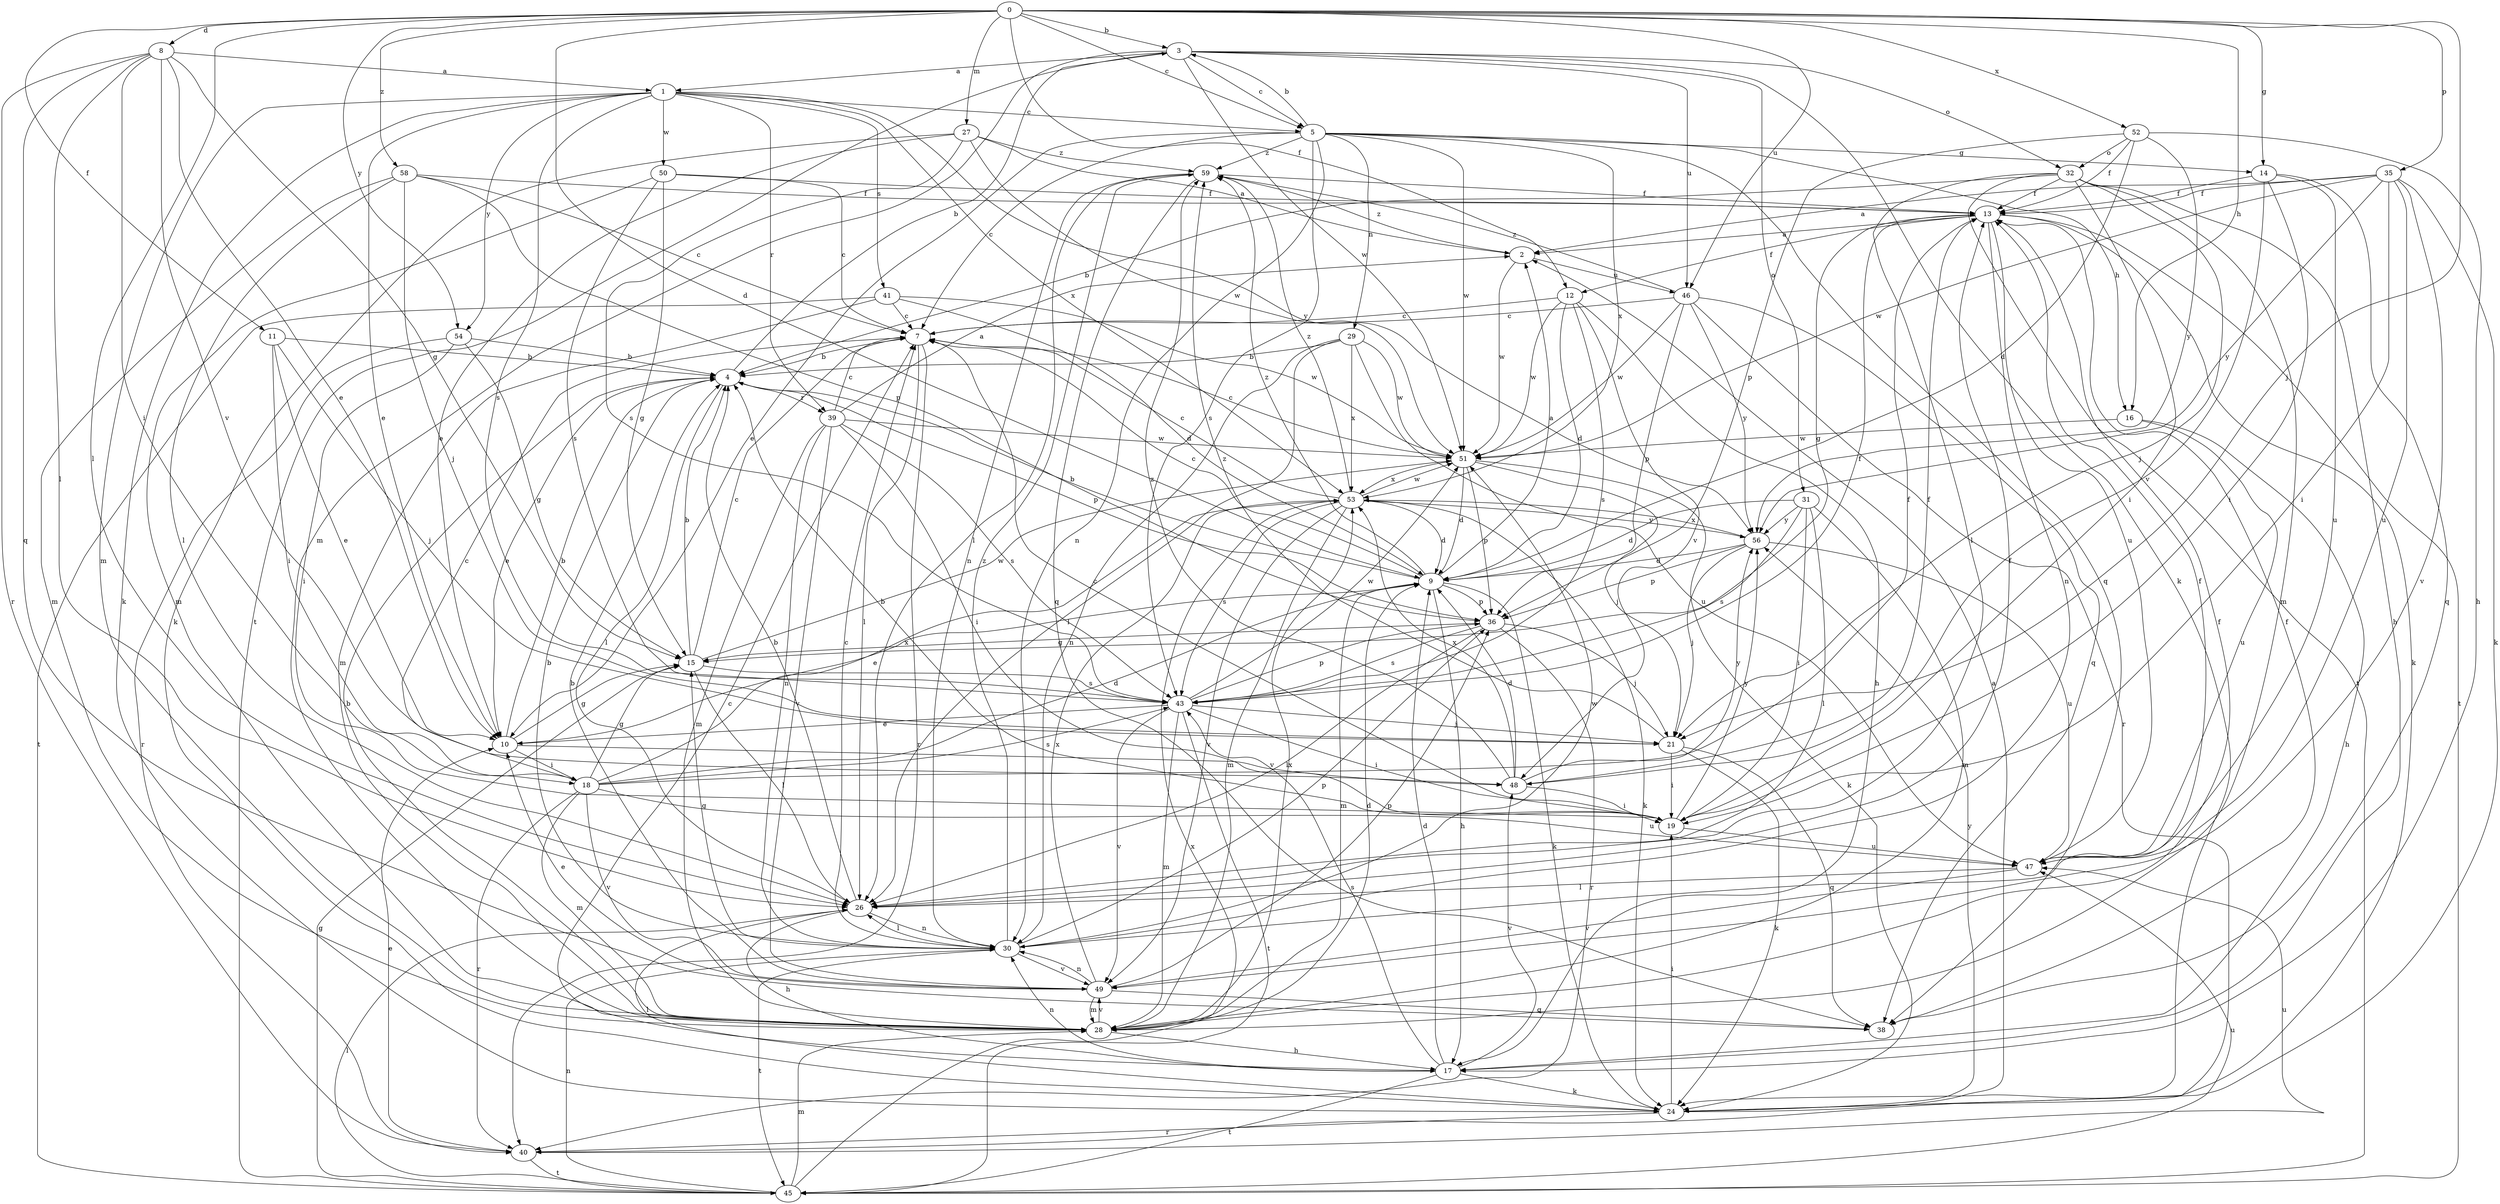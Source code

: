 strict digraph  {
0;
1;
2;
3;
4;
5;
7;
8;
9;
10;
11;
12;
13;
14;
15;
16;
17;
18;
19;
21;
24;
26;
27;
28;
29;
30;
31;
32;
35;
36;
38;
39;
40;
41;
43;
45;
46;
47;
48;
49;
50;
51;
52;
53;
54;
56;
58;
59;
0 -> 3  [label=b];
0 -> 5  [label=c];
0 -> 8  [label=d];
0 -> 9  [label=d];
0 -> 11  [label=f];
0 -> 12  [label=f];
0 -> 14  [label=g];
0 -> 16  [label=h];
0 -> 21  [label=j];
0 -> 26  [label=l];
0 -> 27  [label=m];
0 -> 35  [label=p];
0 -> 46  [label=u];
0 -> 52  [label=x];
0 -> 54  [label=y];
0 -> 58  [label=z];
1 -> 5  [label=c];
1 -> 10  [label=e];
1 -> 24  [label=k];
1 -> 28  [label=m];
1 -> 39  [label=r];
1 -> 41  [label=s];
1 -> 43  [label=s];
1 -> 50  [label=w];
1 -> 53  [label=x];
1 -> 54  [label=y];
1 -> 56  [label=y];
2 -> 46  [label=u];
2 -> 51  [label=w];
2 -> 59  [label=z];
3 -> 1  [label=a];
3 -> 5  [label=c];
3 -> 24  [label=k];
3 -> 28  [label=m];
3 -> 31  [label=o];
3 -> 32  [label=o];
3 -> 45  [label=t];
3 -> 46  [label=u];
3 -> 51  [label=w];
4 -> 3  [label=b];
4 -> 10  [label=e];
4 -> 26  [label=l];
4 -> 36  [label=p];
4 -> 39  [label=r];
5 -> 3  [label=b];
5 -> 7  [label=c];
5 -> 10  [label=e];
5 -> 14  [label=g];
5 -> 16  [label=h];
5 -> 29  [label=n];
5 -> 30  [label=n];
5 -> 38  [label=q];
5 -> 43  [label=s];
5 -> 51  [label=w];
5 -> 53  [label=x];
5 -> 59  [label=z];
7 -> 4  [label=b];
7 -> 26  [label=l];
7 -> 40  [label=r];
8 -> 1  [label=a];
8 -> 10  [label=e];
8 -> 15  [label=g];
8 -> 18  [label=i];
8 -> 26  [label=l];
8 -> 38  [label=q];
8 -> 40  [label=r];
8 -> 48  [label=v];
9 -> 2  [label=a];
9 -> 4  [label=b];
9 -> 7  [label=c];
9 -> 10  [label=e];
9 -> 17  [label=h];
9 -> 24  [label=k];
9 -> 28  [label=m];
9 -> 36  [label=p];
9 -> 59  [label=z];
10 -> 4  [label=b];
10 -> 15  [label=g];
10 -> 18  [label=i];
10 -> 48  [label=v];
11 -> 4  [label=b];
11 -> 10  [label=e];
11 -> 18  [label=i];
11 -> 21  [label=j];
12 -> 7  [label=c];
12 -> 9  [label=d];
12 -> 17  [label=h];
12 -> 43  [label=s];
12 -> 48  [label=v];
12 -> 51  [label=w];
13 -> 2  [label=a];
13 -> 12  [label=f];
13 -> 15  [label=g];
13 -> 24  [label=k];
13 -> 30  [label=n];
13 -> 45  [label=t];
13 -> 47  [label=u];
14 -> 13  [label=f];
14 -> 19  [label=i];
14 -> 38  [label=q];
14 -> 47  [label=u];
14 -> 48  [label=v];
15 -> 4  [label=b];
15 -> 7  [label=c];
15 -> 26  [label=l];
15 -> 43  [label=s];
15 -> 51  [label=w];
16 -> 17  [label=h];
16 -> 47  [label=u];
16 -> 51  [label=w];
17 -> 7  [label=c];
17 -> 9  [label=d];
17 -> 24  [label=k];
17 -> 30  [label=n];
17 -> 43  [label=s];
17 -> 45  [label=t];
17 -> 48  [label=v];
18 -> 7  [label=c];
18 -> 9  [label=d];
18 -> 13  [label=f];
18 -> 15  [label=g];
18 -> 28  [label=m];
18 -> 40  [label=r];
18 -> 43  [label=s];
18 -> 47  [label=u];
18 -> 49  [label=v];
18 -> 53  [label=x];
19 -> 4  [label=b];
19 -> 7  [label=c];
19 -> 47  [label=u];
19 -> 56  [label=y];
21 -> 19  [label=i];
21 -> 24  [label=k];
21 -> 38  [label=q];
21 -> 59  [label=z];
24 -> 2  [label=a];
24 -> 19  [label=i];
24 -> 26  [label=l];
24 -> 40  [label=r];
24 -> 56  [label=y];
26 -> 4  [label=b];
26 -> 13  [label=f];
26 -> 17  [label=h];
26 -> 30  [label=n];
27 -> 2  [label=a];
27 -> 10  [label=e];
27 -> 24  [label=k];
27 -> 43  [label=s];
27 -> 51  [label=w];
27 -> 59  [label=z];
28 -> 4  [label=b];
28 -> 9  [label=d];
28 -> 13  [label=f];
28 -> 17  [label=h];
28 -> 49  [label=v];
28 -> 53  [label=x];
29 -> 4  [label=b];
29 -> 26  [label=l];
29 -> 30  [label=n];
29 -> 47  [label=u];
29 -> 51  [label=w];
29 -> 53  [label=x];
30 -> 4  [label=b];
30 -> 7  [label=c];
30 -> 13  [label=f];
30 -> 15  [label=g];
30 -> 26  [label=l];
30 -> 36  [label=p];
30 -> 45  [label=t];
30 -> 49  [label=v];
30 -> 51  [label=w];
30 -> 59  [label=z];
31 -> 9  [label=d];
31 -> 19  [label=i];
31 -> 26  [label=l];
31 -> 28  [label=m];
31 -> 43  [label=s];
31 -> 56  [label=y];
32 -> 4  [label=b];
32 -> 13  [label=f];
32 -> 17  [label=h];
32 -> 19  [label=i];
32 -> 21  [label=j];
32 -> 26  [label=l];
32 -> 28  [label=m];
32 -> 45  [label=t];
35 -> 2  [label=a];
35 -> 13  [label=f];
35 -> 19  [label=i];
35 -> 24  [label=k];
35 -> 47  [label=u];
35 -> 49  [label=v];
35 -> 51  [label=w];
35 -> 56  [label=y];
36 -> 15  [label=g];
36 -> 21  [label=j];
36 -> 26  [label=l];
36 -> 40  [label=r];
36 -> 43  [label=s];
38 -> 13  [label=f];
39 -> 2  [label=a];
39 -> 7  [label=c];
39 -> 19  [label=i];
39 -> 28  [label=m];
39 -> 30  [label=n];
39 -> 43  [label=s];
39 -> 49  [label=v];
39 -> 51  [label=w];
40 -> 10  [label=e];
40 -> 45  [label=t];
40 -> 47  [label=u];
41 -> 7  [label=c];
41 -> 9  [label=d];
41 -> 28  [label=m];
41 -> 45  [label=t];
41 -> 51  [label=w];
43 -> 10  [label=e];
43 -> 13  [label=f];
43 -> 19  [label=i];
43 -> 21  [label=j];
43 -> 28  [label=m];
43 -> 36  [label=p];
43 -> 45  [label=t];
43 -> 49  [label=v];
43 -> 51  [label=w];
45 -> 15  [label=g];
45 -> 26  [label=l];
45 -> 28  [label=m];
45 -> 30  [label=n];
45 -> 47  [label=u];
45 -> 53  [label=x];
46 -> 7  [label=c];
46 -> 36  [label=p];
46 -> 38  [label=q];
46 -> 40  [label=r];
46 -> 51  [label=w];
46 -> 56  [label=y];
46 -> 59  [label=z];
47 -> 26  [label=l];
47 -> 49  [label=v];
48 -> 9  [label=d];
48 -> 13  [label=f];
48 -> 19  [label=i];
48 -> 53  [label=x];
48 -> 56  [label=y];
48 -> 59  [label=z];
49 -> 4  [label=b];
49 -> 10  [label=e];
49 -> 28  [label=m];
49 -> 30  [label=n];
49 -> 36  [label=p];
49 -> 38  [label=q];
49 -> 53  [label=x];
50 -> 7  [label=c];
50 -> 13  [label=f];
50 -> 15  [label=g];
50 -> 28  [label=m];
50 -> 43  [label=s];
51 -> 7  [label=c];
51 -> 9  [label=d];
51 -> 21  [label=j];
51 -> 24  [label=k];
51 -> 36  [label=p];
51 -> 53  [label=x];
52 -> 9  [label=d];
52 -> 13  [label=f];
52 -> 17  [label=h];
52 -> 32  [label=o];
52 -> 36  [label=p];
52 -> 56  [label=y];
53 -> 7  [label=c];
53 -> 9  [label=d];
53 -> 24  [label=k];
53 -> 28  [label=m];
53 -> 43  [label=s];
53 -> 49  [label=v];
53 -> 51  [label=w];
53 -> 56  [label=y];
53 -> 59  [label=z];
54 -> 4  [label=b];
54 -> 15  [label=g];
54 -> 19  [label=i];
54 -> 40  [label=r];
56 -> 9  [label=d];
56 -> 21  [label=j];
56 -> 36  [label=p];
56 -> 47  [label=u];
56 -> 53  [label=x];
58 -> 7  [label=c];
58 -> 13  [label=f];
58 -> 21  [label=j];
58 -> 26  [label=l];
58 -> 28  [label=m];
58 -> 36  [label=p];
59 -> 13  [label=f];
59 -> 26  [label=l];
59 -> 30  [label=n];
59 -> 38  [label=q];
}
